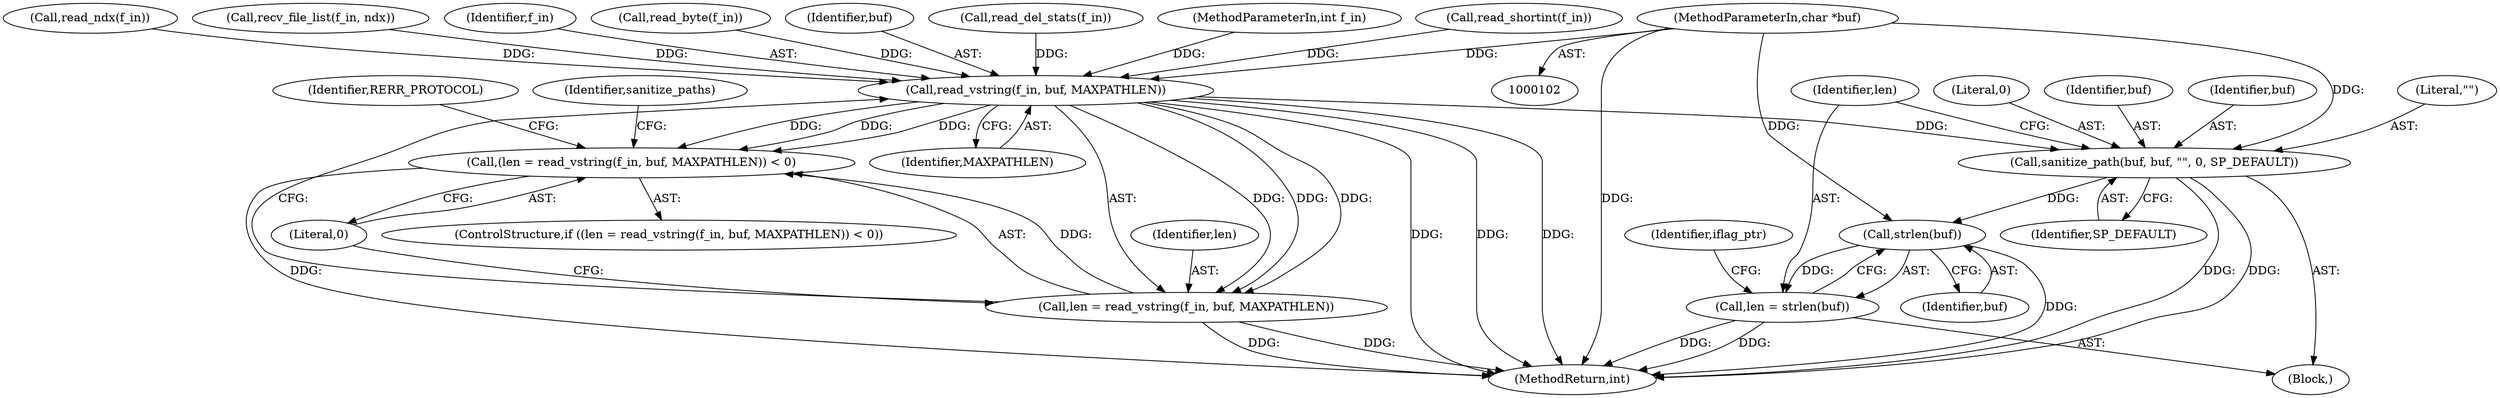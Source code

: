 digraph "0_samba_70aeb5fddd1b2f8e143276f8d5a085db16c593b9@pointer" {
"1000107" [label="(MethodParameterIn,char *buf)"];
"1000368" [label="(Call,read_vstring(f_in, buf, MAXPATHLEN))"];
"1000365" [label="(Call,(len = read_vstring(f_in, buf, MAXPATHLEN)) < 0)"];
"1000366" [label="(Call,len = read_vstring(f_in, buf, MAXPATHLEN))"];
"1000378" [label="(Call,sanitize_path(buf, buf, \"\", 0, SP_DEFAULT))"];
"1000386" [label="(Call,strlen(buf))"];
"1000384" [label="(Call,len = strlen(buf))"];
"1000383" [label="(Identifier,SP_DEFAULT)"];
"1000368" [label="(Call,read_vstring(f_in, buf, MAXPATHLEN))"];
"1000411" [label="(MethodReturn,int)"];
"1000127" [label="(Call,read_ndx(f_in))"];
"1000107" [label="(MethodParameterIn,char *buf)"];
"1000364" [label="(ControlStructure,if ((len = read_vstring(f_in, buf, MAXPATHLEN)) < 0))"];
"1000377" [label="(Block,)"];
"1000385" [label="(Identifier,len)"];
"1000381" [label="(Literal,\"\")"];
"1000371" [label="(Identifier,MAXPATHLEN)"];
"1000262" [label="(Call,recv_file_list(f_in, ndx))"];
"1000378" [label="(Call,sanitize_path(buf, buf, \"\", 0, SP_DEFAULT))"];
"1000367" [label="(Identifier,len)"];
"1000382" [label="(Literal,0)"];
"1000369" [label="(Identifier,f_in)"];
"1000379" [label="(Identifier,buf)"];
"1000380" [label="(Identifier,buf)"];
"1000348" [label="(Call,read_byte(f_in))"];
"1000384" [label="(Call,len = strlen(buf))"];
"1000387" [label="(Identifier,buf)"];
"1000370" [label="(Identifier,buf)"];
"1000366" [label="(Call,len = read_vstring(f_in, buf, MAXPATHLEN))"];
"1000386" [label="(Call,strlen(buf))"];
"1000407" [label="(Identifier,iflag_ptr)"];
"1000365" [label="(Call,(len = read_vstring(f_in, buf, MAXPATHLEN)) < 0)"];
"1000145" [label="(Call,read_del_stats(f_in))"];
"1000103" [label="(MethodParameterIn,int f_in)"];
"1000372" [label="(Literal,0)"];
"1000374" [label="(Identifier,RERR_PROTOCOL)"];
"1000376" [label="(Identifier,sanitize_paths)"];
"1000277" [label="(Call,read_shortint(f_in))"];
"1000107" -> "1000102"  [label="AST: "];
"1000107" -> "1000411"  [label="DDG: "];
"1000107" -> "1000368"  [label="DDG: "];
"1000107" -> "1000378"  [label="DDG: "];
"1000107" -> "1000386"  [label="DDG: "];
"1000368" -> "1000366"  [label="AST: "];
"1000368" -> "1000371"  [label="CFG: "];
"1000369" -> "1000368"  [label="AST: "];
"1000370" -> "1000368"  [label="AST: "];
"1000371" -> "1000368"  [label="AST: "];
"1000366" -> "1000368"  [label="CFG: "];
"1000368" -> "1000411"  [label="DDG: "];
"1000368" -> "1000411"  [label="DDG: "];
"1000368" -> "1000411"  [label="DDG: "];
"1000368" -> "1000365"  [label="DDG: "];
"1000368" -> "1000365"  [label="DDG: "];
"1000368" -> "1000365"  [label="DDG: "];
"1000368" -> "1000366"  [label="DDG: "];
"1000368" -> "1000366"  [label="DDG: "];
"1000368" -> "1000366"  [label="DDG: "];
"1000348" -> "1000368"  [label="DDG: "];
"1000262" -> "1000368"  [label="DDG: "];
"1000277" -> "1000368"  [label="DDG: "];
"1000127" -> "1000368"  [label="DDG: "];
"1000145" -> "1000368"  [label="DDG: "];
"1000103" -> "1000368"  [label="DDG: "];
"1000368" -> "1000378"  [label="DDG: "];
"1000365" -> "1000364"  [label="AST: "];
"1000365" -> "1000372"  [label="CFG: "];
"1000366" -> "1000365"  [label="AST: "];
"1000372" -> "1000365"  [label="AST: "];
"1000374" -> "1000365"  [label="CFG: "];
"1000376" -> "1000365"  [label="CFG: "];
"1000365" -> "1000411"  [label="DDG: "];
"1000366" -> "1000365"  [label="DDG: "];
"1000367" -> "1000366"  [label="AST: "];
"1000372" -> "1000366"  [label="CFG: "];
"1000366" -> "1000411"  [label="DDG: "];
"1000366" -> "1000411"  [label="DDG: "];
"1000378" -> "1000377"  [label="AST: "];
"1000378" -> "1000383"  [label="CFG: "];
"1000379" -> "1000378"  [label="AST: "];
"1000380" -> "1000378"  [label="AST: "];
"1000381" -> "1000378"  [label="AST: "];
"1000382" -> "1000378"  [label="AST: "];
"1000383" -> "1000378"  [label="AST: "];
"1000385" -> "1000378"  [label="CFG: "];
"1000378" -> "1000411"  [label="DDG: "];
"1000378" -> "1000411"  [label="DDG: "];
"1000378" -> "1000386"  [label="DDG: "];
"1000386" -> "1000384"  [label="AST: "];
"1000386" -> "1000387"  [label="CFG: "];
"1000387" -> "1000386"  [label="AST: "];
"1000384" -> "1000386"  [label="CFG: "];
"1000386" -> "1000411"  [label="DDG: "];
"1000386" -> "1000384"  [label="DDG: "];
"1000384" -> "1000377"  [label="AST: "];
"1000385" -> "1000384"  [label="AST: "];
"1000407" -> "1000384"  [label="CFG: "];
"1000384" -> "1000411"  [label="DDG: "];
"1000384" -> "1000411"  [label="DDG: "];
}
